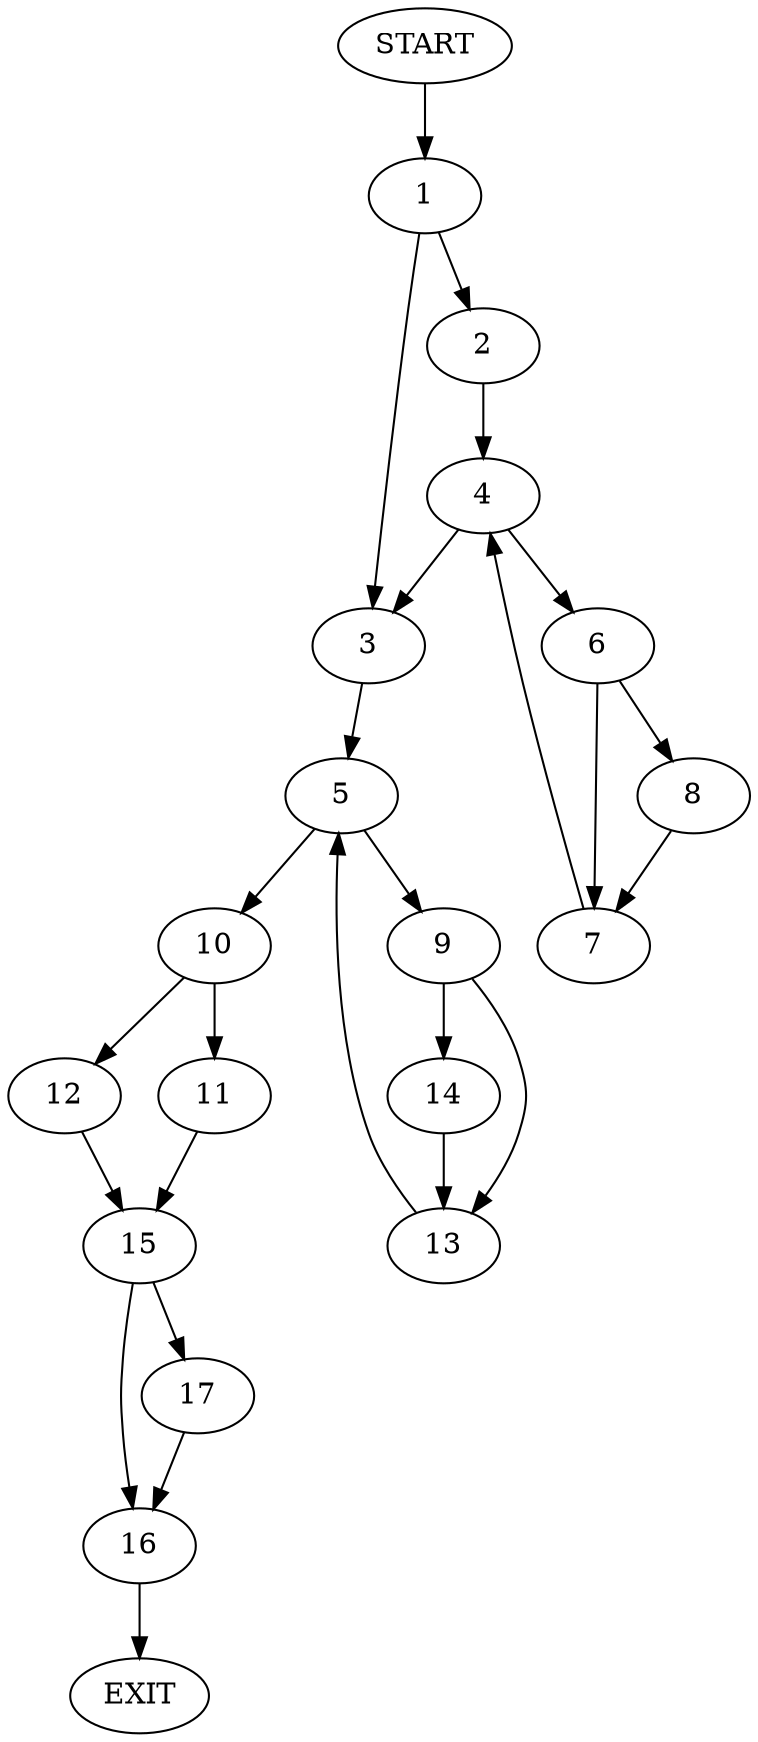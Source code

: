 digraph {
0 [label="START"]
18 [label="EXIT"]
0 -> 1
1 -> 2
1 -> 3
2 -> 4
3 -> 5
4 -> 6
4 -> 3
6 -> 7
6 -> 8
8 -> 7
7 -> 4
5 -> 9
5 -> 10
10 -> 11
10 -> 12
9 -> 13
9 -> 14
14 -> 13
13 -> 5
12 -> 15
11 -> 15
15 -> 16
15 -> 17
16 -> 18
17 -> 16
}
